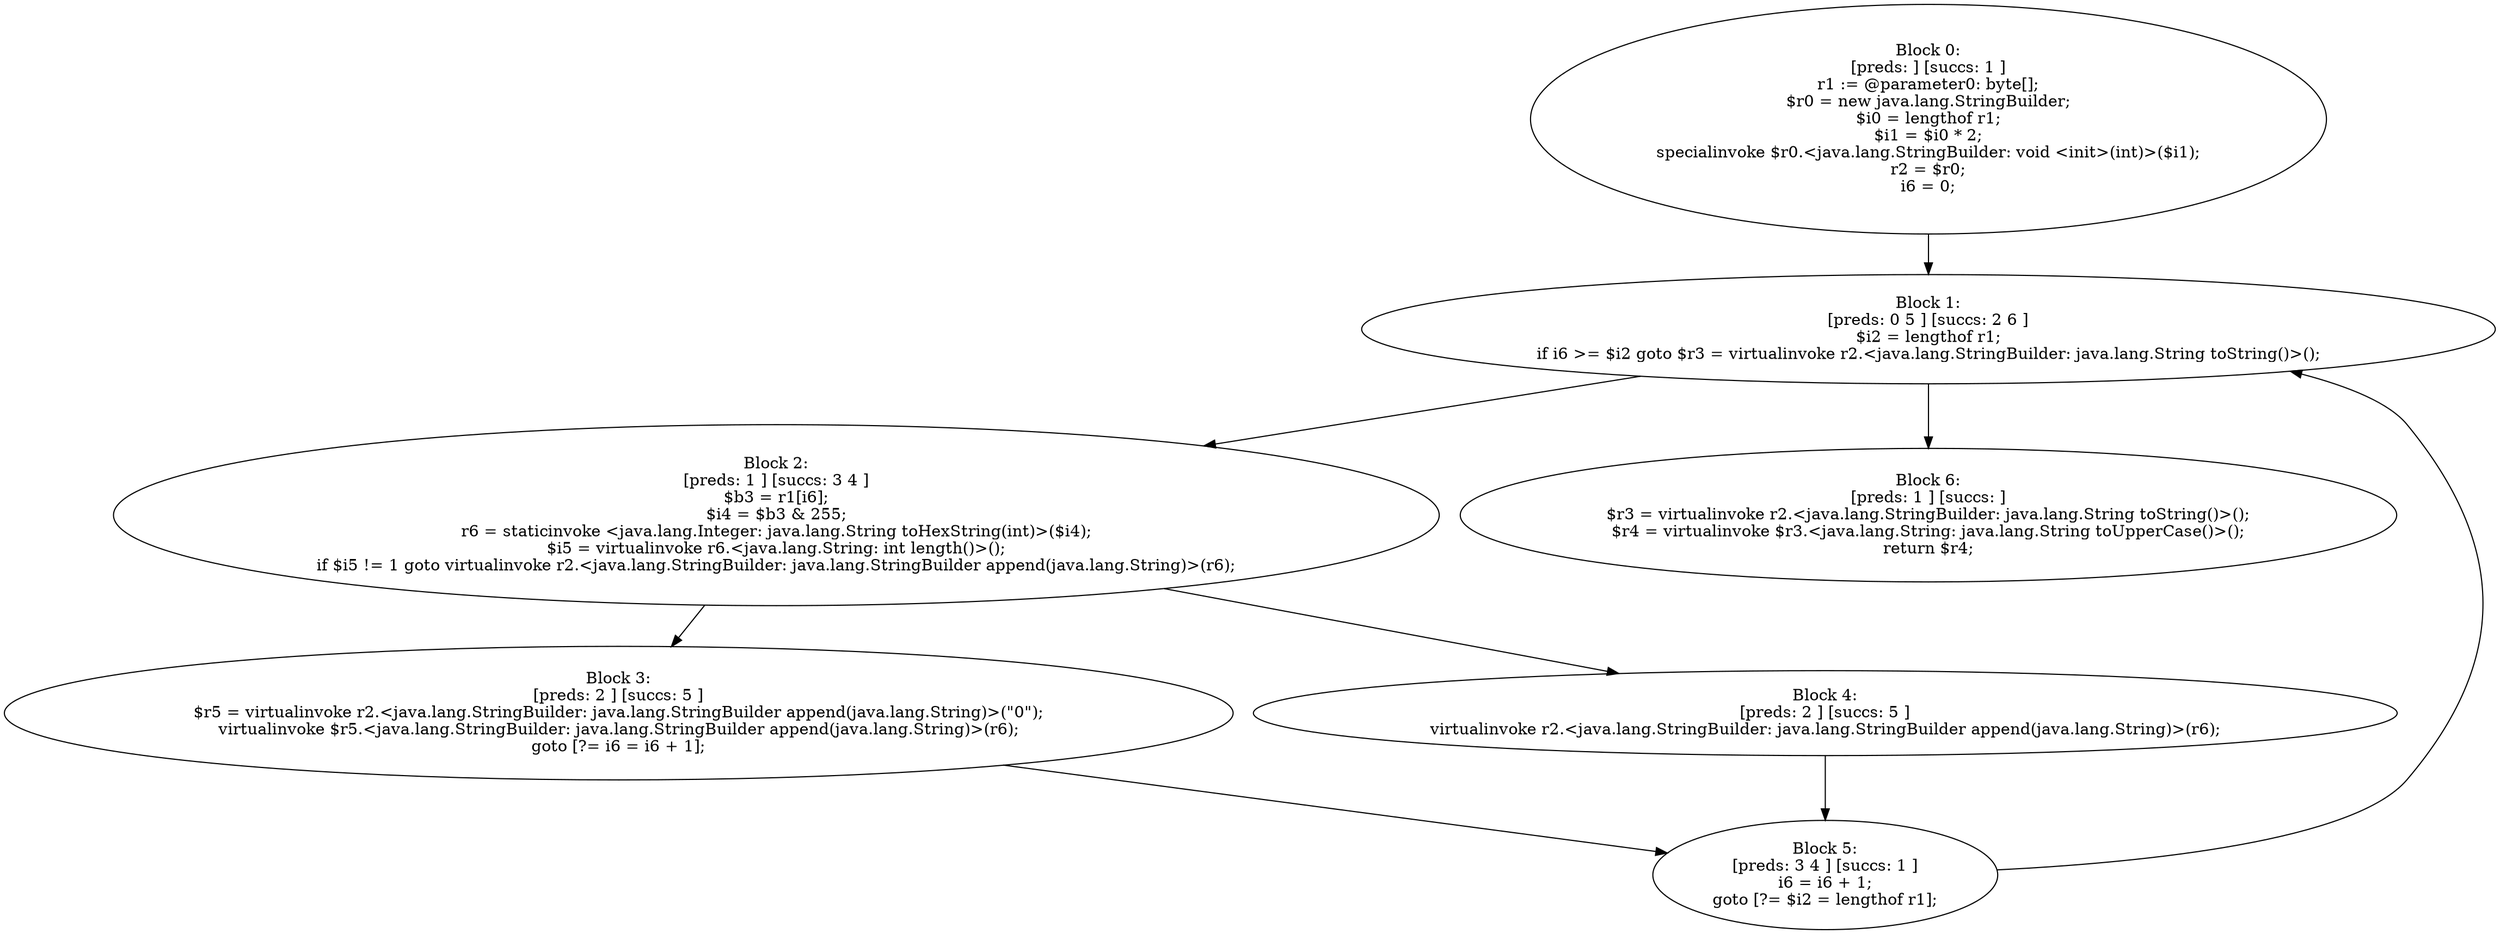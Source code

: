 digraph "unitGraph" {
    "Block 0:
[preds: ] [succs: 1 ]
r1 := @parameter0: byte[];
$r0 = new java.lang.StringBuilder;
$i0 = lengthof r1;
$i1 = $i0 * 2;
specialinvoke $r0.<java.lang.StringBuilder: void <init>(int)>($i1);
r2 = $r0;
i6 = 0;
"
    "Block 1:
[preds: 0 5 ] [succs: 2 6 ]
$i2 = lengthof r1;
if i6 >= $i2 goto $r3 = virtualinvoke r2.<java.lang.StringBuilder: java.lang.String toString()>();
"
    "Block 2:
[preds: 1 ] [succs: 3 4 ]
$b3 = r1[i6];
$i4 = $b3 & 255;
r6 = staticinvoke <java.lang.Integer: java.lang.String toHexString(int)>($i4);
$i5 = virtualinvoke r6.<java.lang.String: int length()>();
if $i5 != 1 goto virtualinvoke r2.<java.lang.StringBuilder: java.lang.StringBuilder append(java.lang.String)>(r6);
"
    "Block 3:
[preds: 2 ] [succs: 5 ]
$r5 = virtualinvoke r2.<java.lang.StringBuilder: java.lang.StringBuilder append(java.lang.String)>(\"0\");
virtualinvoke $r5.<java.lang.StringBuilder: java.lang.StringBuilder append(java.lang.String)>(r6);
goto [?= i6 = i6 + 1];
"
    "Block 4:
[preds: 2 ] [succs: 5 ]
virtualinvoke r2.<java.lang.StringBuilder: java.lang.StringBuilder append(java.lang.String)>(r6);
"
    "Block 5:
[preds: 3 4 ] [succs: 1 ]
i6 = i6 + 1;
goto [?= $i2 = lengthof r1];
"
    "Block 6:
[preds: 1 ] [succs: ]
$r3 = virtualinvoke r2.<java.lang.StringBuilder: java.lang.String toString()>();
$r4 = virtualinvoke $r3.<java.lang.String: java.lang.String toUpperCase()>();
return $r4;
"
    "Block 0:
[preds: ] [succs: 1 ]
r1 := @parameter0: byte[];
$r0 = new java.lang.StringBuilder;
$i0 = lengthof r1;
$i1 = $i0 * 2;
specialinvoke $r0.<java.lang.StringBuilder: void <init>(int)>($i1);
r2 = $r0;
i6 = 0;
"->"Block 1:
[preds: 0 5 ] [succs: 2 6 ]
$i2 = lengthof r1;
if i6 >= $i2 goto $r3 = virtualinvoke r2.<java.lang.StringBuilder: java.lang.String toString()>();
";
    "Block 1:
[preds: 0 5 ] [succs: 2 6 ]
$i2 = lengthof r1;
if i6 >= $i2 goto $r3 = virtualinvoke r2.<java.lang.StringBuilder: java.lang.String toString()>();
"->"Block 2:
[preds: 1 ] [succs: 3 4 ]
$b3 = r1[i6];
$i4 = $b3 & 255;
r6 = staticinvoke <java.lang.Integer: java.lang.String toHexString(int)>($i4);
$i5 = virtualinvoke r6.<java.lang.String: int length()>();
if $i5 != 1 goto virtualinvoke r2.<java.lang.StringBuilder: java.lang.StringBuilder append(java.lang.String)>(r6);
";
    "Block 1:
[preds: 0 5 ] [succs: 2 6 ]
$i2 = lengthof r1;
if i6 >= $i2 goto $r3 = virtualinvoke r2.<java.lang.StringBuilder: java.lang.String toString()>();
"->"Block 6:
[preds: 1 ] [succs: ]
$r3 = virtualinvoke r2.<java.lang.StringBuilder: java.lang.String toString()>();
$r4 = virtualinvoke $r3.<java.lang.String: java.lang.String toUpperCase()>();
return $r4;
";
    "Block 2:
[preds: 1 ] [succs: 3 4 ]
$b3 = r1[i6];
$i4 = $b3 & 255;
r6 = staticinvoke <java.lang.Integer: java.lang.String toHexString(int)>($i4);
$i5 = virtualinvoke r6.<java.lang.String: int length()>();
if $i5 != 1 goto virtualinvoke r2.<java.lang.StringBuilder: java.lang.StringBuilder append(java.lang.String)>(r6);
"->"Block 3:
[preds: 2 ] [succs: 5 ]
$r5 = virtualinvoke r2.<java.lang.StringBuilder: java.lang.StringBuilder append(java.lang.String)>(\"0\");
virtualinvoke $r5.<java.lang.StringBuilder: java.lang.StringBuilder append(java.lang.String)>(r6);
goto [?= i6 = i6 + 1];
";
    "Block 2:
[preds: 1 ] [succs: 3 4 ]
$b3 = r1[i6];
$i4 = $b3 & 255;
r6 = staticinvoke <java.lang.Integer: java.lang.String toHexString(int)>($i4);
$i5 = virtualinvoke r6.<java.lang.String: int length()>();
if $i5 != 1 goto virtualinvoke r2.<java.lang.StringBuilder: java.lang.StringBuilder append(java.lang.String)>(r6);
"->"Block 4:
[preds: 2 ] [succs: 5 ]
virtualinvoke r2.<java.lang.StringBuilder: java.lang.StringBuilder append(java.lang.String)>(r6);
";
    "Block 3:
[preds: 2 ] [succs: 5 ]
$r5 = virtualinvoke r2.<java.lang.StringBuilder: java.lang.StringBuilder append(java.lang.String)>(\"0\");
virtualinvoke $r5.<java.lang.StringBuilder: java.lang.StringBuilder append(java.lang.String)>(r6);
goto [?= i6 = i6 + 1];
"->"Block 5:
[preds: 3 4 ] [succs: 1 ]
i6 = i6 + 1;
goto [?= $i2 = lengthof r1];
";
    "Block 4:
[preds: 2 ] [succs: 5 ]
virtualinvoke r2.<java.lang.StringBuilder: java.lang.StringBuilder append(java.lang.String)>(r6);
"->"Block 5:
[preds: 3 4 ] [succs: 1 ]
i6 = i6 + 1;
goto [?= $i2 = lengthof r1];
";
    "Block 5:
[preds: 3 4 ] [succs: 1 ]
i6 = i6 + 1;
goto [?= $i2 = lengthof r1];
"->"Block 1:
[preds: 0 5 ] [succs: 2 6 ]
$i2 = lengthof r1;
if i6 >= $i2 goto $r3 = virtualinvoke r2.<java.lang.StringBuilder: java.lang.String toString()>();
";
}
